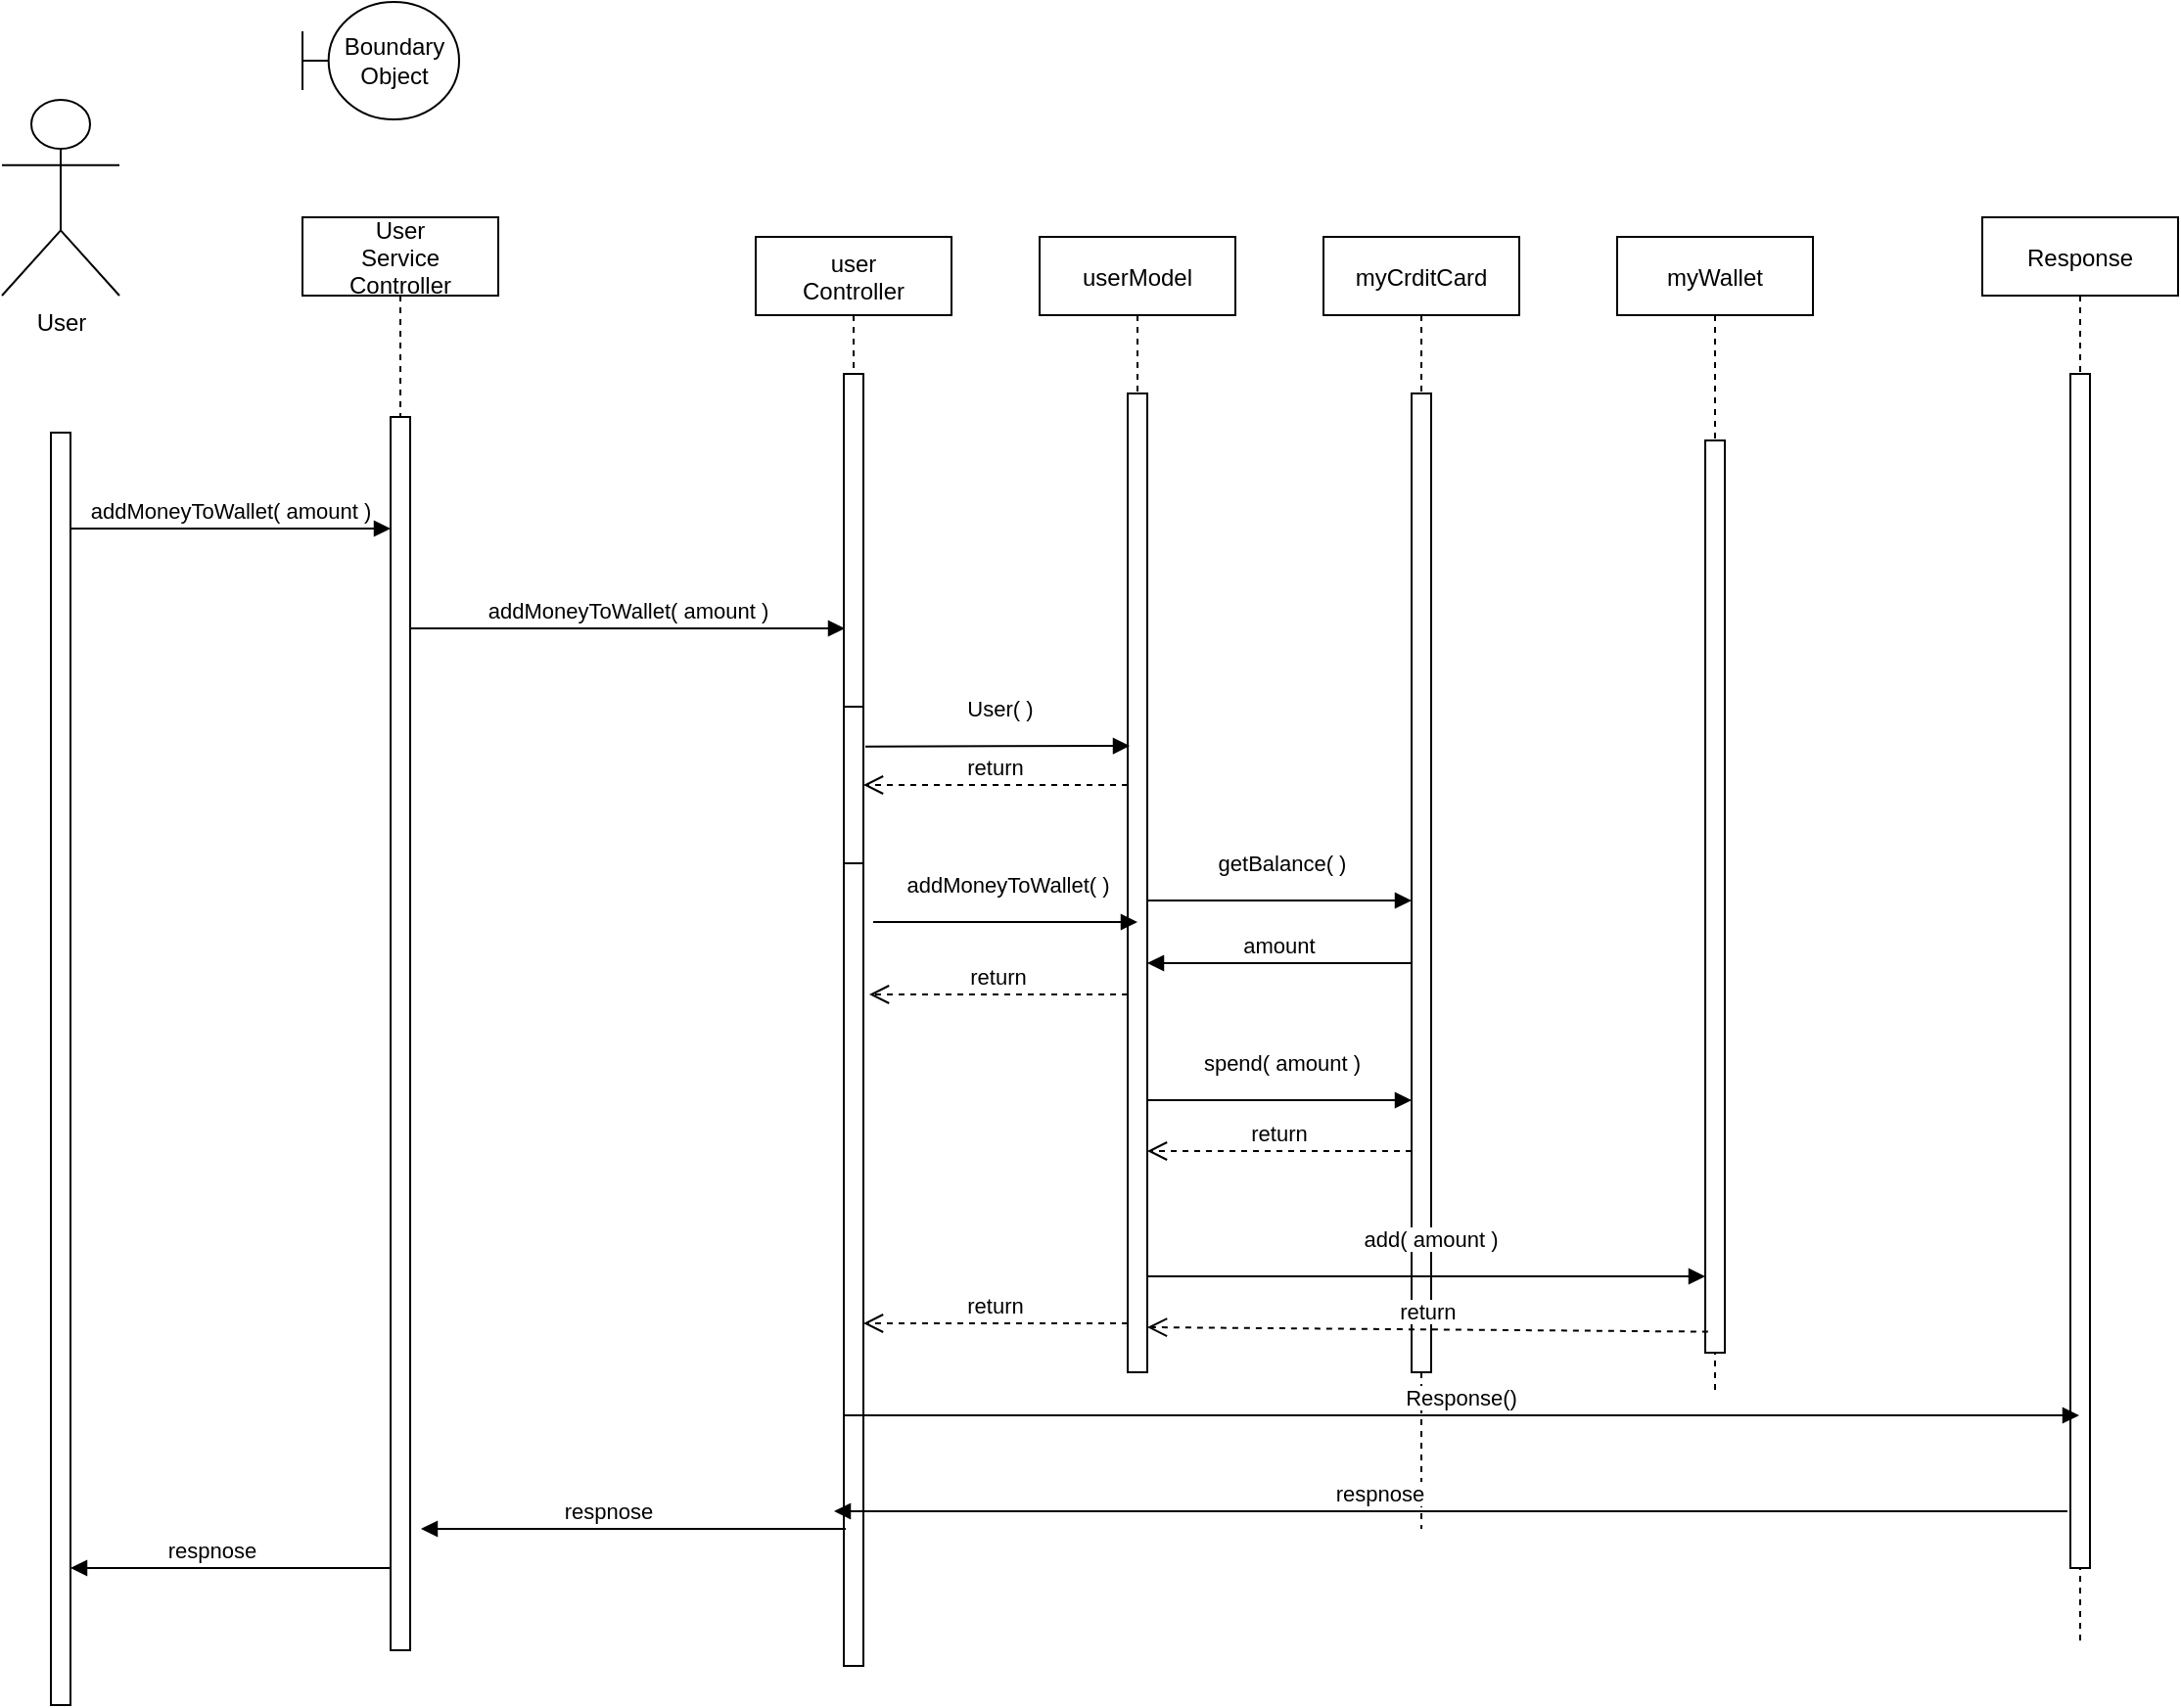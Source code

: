 <mxfile version="13.9.9" type="device" pages="2"><diagram id="kgpKYQtTHZ0yAKxKKP6v" name="Page-1"><mxGraphModel dx="1086" dy="1946" grid="1" gridSize="10" guides="1" tooltips="1" connect="1" arrows="1" fold="1" page="1" pageScale="1" pageWidth="850" pageHeight="1100" math="0" shadow="0"><root><mxCell id="0"/><mxCell id="1" parent="0"/><mxCell id="3nuBFxr9cyL0pnOWT2aG-1" value="user&#10;Controller" style="shape=umlLifeline;perimeter=lifelinePerimeter;container=1;collapsible=0;recursiveResize=0;rounded=0;shadow=0;strokeWidth=1;" parent="1" vertex="1"><mxGeometry x="490" y="90" width="100" height="730" as="geometry"/></mxCell><mxCell id="3nuBFxr9cyL0pnOWT2aG-2" value="" style="points=[];perimeter=orthogonalPerimeter;rounded=0;shadow=0;strokeWidth=1;" parent="3nuBFxr9cyL0pnOWT2aG-1" vertex="1"><mxGeometry x="45" y="70" width="10" height="660" as="geometry"/></mxCell><mxCell id="3nuBFxr9cyL0pnOWT2aG-4" value="" style="points=[];perimeter=orthogonalPerimeter;rounded=0;shadow=0;strokeWidth=1;" parent="3nuBFxr9cyL0pnOWT2aG-1" vertex="1"><mxGeometry x="45" y="240" width="10" height="80" as="geometry"/></mxCell><mxCell id="3nuBFxr9cyL0pnOWT2aG-5" value="userModel" style="shape=umlLifeline;perimeter=lifelinePerimeter;container=1;collapsible=0;recursiveResize=0;rounded=0;shadow=0;strokeWidth=1;" parent="1" vertex="1"><mxGeometry x="635" y="90" width="100" height="580" as="geometry"/></mxCell><mxCell id="3nuBFxr9cyL0pnOWT2aG-6" value="" style="points=[];perimeter=orthogonalPerimeter;rounded=0;shadow=0;strokeWidth=1;" parent="3nuBFxr9cyL0pnOWT2aG-5" vertex="1"><mxGeometry x="45" y="80" width="10" height="500" as="geometry"/></mxCell><mxCell id="3nuBFxr9cyL0pnOWT2aG-7" value="return" style="verticalAlign=bottom;endArrow=open;dashed=1;endSize=8;exitX=0;exitY=0.95;shadow=0;strokeWidth=1;" parent="1" source="3nuBFxr9cyL0pnOWT2aG-6" target="3nuBFxr9cyL0pnOWT2aG-2" edge="1"><mxGeometry relative="1" as="geometry"><mxPoint x="585" y="246" as="targetPoint"/></mxGeometry></mxCell><mxCell id="P_Fx4QpDC0vZmaNdbUcn-1" value="User" style="shape=umlActor;verticalLabelPosition=bottom;verticalAlign=top;html=1;outlineConnect=0;" parent="1" vertex="1"><mxGeometry x="105" y="20" width="60" height="100" as="geometry"/></mxCell><mxCell id="P_Fx4QpDC0vZmaNdbUcn-9" value="User( )" style="verticalAlign=bottom;endArrow=block;shadow=0;strokeWidth=1;exitX=1;exitY=0.254;exitDx=0;exitDy=0;exitPerimeter=0;" parent="1" edge="1"><mxGeometry x="0.019" y="10" relative="1" as="geometry"><mxPoint x="546" y="350.32" as="sourcePoint"/><mxPoint x="681" y="350" as="targetPoint"/><mxPoint as="offset"/></mxGeometry></mxCell><mxCell id="P_Fx4QpDC0vZmaNdbUcn-11" value="return" style="verticalAlign=bottom;endArrow=open;dashed=1;endSize=8;shadow=0;strokeWidth=1;entryX=1;entryY=0.5;entryDx=0;entryDy=0;entryPerimeter=0;" parent="1" source="3nuBFxr9cyL0pnOWT2aG-6" target="3nuBFxr9cyL0pnOWT2aG-4" edge="1"><mxGeometry relative="1" as="geometry"><mxPoint x="550" y="370" as="targetPoint"/><mxPoint x="675" y="370.0" as="sourcePoint"/></mxGeometry></mxCell><mxCell id="P_Fx4QpDC0vZmaNdbUcn-12" value="myCrditCard" style="shape=umlLifeline;perimeter=lifelinePerimeter;container=1;collapsible=0;recursiveResize=0;rounded=0;shadow=0;strokeWidth=1;" parent="1" vertex="1"><mxGeometry x="780" y="90" width="100" height="660" as="geometry"/></mxCell><mxCell id="P_Fx4QpDC0vZmaNdbUcn-13" value="" style="points=[];perimeter=orthogonalPerimeter;rounded=0;shadow=0;strokeWidth=1;" parent="P_Fx4QpDC0vZmaNdbUcn-12" vertex="1"><mxGeometry x="45" y="80" width="10" height="500" as="geometry"/></mxCell><mxCell id="P_Fx4QpDC0vZmaNdbUcn-14" value="spend( amount )" style="verticalAlign=bottom;endArrow=block;shadow=0;strokeWidth=1;" parent="1" edge="1"><mxGeometry x="0.019" y="10" relative="1" as="geometry"><mxPoint x="690" y="531" as="sourcePoint"/><mxPoint x="825" y="531" as="targetPoint"/><Array as="points"><mxPoint x="720" y="531"/></Array><mxPoint as="offset"/></mxGeometry></mxCell><mxCell id="P_Fx4QpDC0vZmaNdbUcn-15" value="return" style="verticalAlign=bottom;endArrow=open;dashed=1;endSize=8;shadow=0;strokeWidth=1;" parent="1" edge="1"><mxGeometry relative="1" as="geometry"><mxPoint x="690" y="557" as="targetPoint"/><mxPoint x="825" y="557" as="sourcePoint"/></mxGeometry></mxCell><mxCell id="P_Fx4QpDC0vZmaNdbUcn-16" value="getBalance( )" style="verticalAlign=bottom;endArrow=block;shadow=0;strokeWidth=1;" parent="1" target="P_Fx4QpDC0vZmaNdbUcn-13" edge="1"><mxGeometry x="0.019" y="10" relative="1" as="geometry"><mxPoint x="690" y="429" as="sourcePoint"/><mxPoint x="825" y="429" as="targetPoint"/><Array as="points"><mxPoint x="720" y="429"/></Array><mxPoint as="offset"/></mxGeometry></mxCell><mxCell id="P_Fx4QpDC0vZmaNdbUcn-19" value="amount" style="verticalAlign=bottom;endArrow=block;entryX=1;entryY=0;shadow=0;strokeWidth=1;" parent="1" edge="1"><mxGeometry relative="1" as="geometry"><mxPoint x="825.0" y="461" as="sourcePoint"/><mxPoint x="690" y="461" as="targetPoint"/></mxGeometry></mxCell><mxCell id="P_Fx4QpDC0vZmaNdbUcn-20" value="myWallet" style="shape=umlLifeline;perimeter=lifelinePerimeter;container=1;collapsible=0;recursiveResize=0;rounded=0;shadow=0;strokeWidth=1;" parent="1" vertex="1"><mxGeometry x="930" y="90" width="100" height="590" as="geometry"/></mxCell><mxCell id="P_Fx4QpDC0vZmaNdbUcn-21" value="" style="points=[];perimeter=orthogonalPerimeter;rounded=0;shadow=0;strokeWidth=1;" parent="P_Fx4QpDC0vZmaNdbUcn-20" vertex="1"><mxGeometry x="45" y="104" width="10" height="466" as="geometry"/></mxCell><mxCell id="P_Fx4QpDC0vZmaNdbUcn-22" value="add( amount )" style="verticalAlign=bottom;endArrow=block;shadow=0;strokeWidth=1;" parent="1" target="P_Fx4QpDC0vZmaNdbUcn-21" edge="1"><mxGeometry x="0.019" y="10" relative="1" as="geometry"><mxPoint x="690" y="621" as="sourcePoint"/><mxPoint x="970" y="621" as="targetPoint"/><Array as="points"><mxPoint x="720" y="621"/></Array><mxPoint as="offset"/></mxGeometry></mxCell><mxCell id="P_Fx4QpDC0vZmaNdbUcn-23" value="return" style="verticalAlign=bottom;endArrow=open;dashed=1;endSize=8;shadow=0;strokeWidth=1;exitX=0.143;exitY=0.977;exitDx=0;exitDy=0;exitPerimeter=0;" parent="1" source="P_Fx4QpDC0vZmaNdbUcn-21" edge="1"><mxGeometry relative="1" as="geometry"><mxPoint x="690" y="647" as="targetPoint"/><mxPoint x="970" y="647" as="sourcePoint"/></mxGeometry></mxCell><mxCell id="P_Fx4QpDC0vZmaNdbUcn-24" value="addMoneyToWallet( )" style="verticalAlign=bottom;endArrow=block;shadow=0;strokeWidth=1;" parent="1" edge="1"><mxGeometry x="0.019" y="10" relative="1" as="geometry"><mxPoint x="550" y="440.0" as="sourcePoint"/><mxPoint x="685" y="440.0" as="targetPoint"/><Array as="points"><mxPoint x="580" y="440"/></Array><mxPoint as="offset"/></mxGeometry></mxCell><mxCell id="P_Fx4QpDC0vZmaNdbUcn-25" value="return" style="verticalAlign=bottom;endArrow=open;dashed=1;endSize=8;shadow=0;strokeWidth=1;" parent="1" source="3nuBFxr9cyL0pnOWT2aG-6" edge="1"><mxGeometry relative="1" as="geometry"><mxPoint x="548" y="477" as="targetPoint"/><mxPoint x="675" y="480.0" as="sourcePoint"/></mxGeometry></mxCell><mxCell id="u4yK2SSvBHyrh7-vpNRl-1" value="User&#10;Service&#10;Controller" style="shape=umlLifeline;perimeter=lifelinePerimeter;container=1;collapsible=0;recursiveResize=0;rounded=0;shadow=0;strokeWidth=1;" parent="1" vertex="1"><mxGeometry x="258.5" y="80" width="100" height="690" as="geometry"/></mxCell><mxCell id="u4yK2SSvBHyrh7-vpNRl-2" value="" style="points=[];perimeter=orthogonalPerimeter;rounded=0;shadow=0;strokeWidth=1;" parent="u4yK2SSvBHyrh7-vpNRl-1" vertex="1"><mxGeometry x="45" y="102" width="10" height="630" as="geometry"/></mxCell><mxCell id="u4yK2SSvBHyrh7-vpNRl-3" value="Boundary Object" style="shape=umlBoundary;whiteSpace=wrap;html=1;" parent="1" vertex="1"><mxGeometry x="258.5" y="-30" width="80" height="60" as="geometry"/></mxCell><mxCell id="u4yK2SSvBHyrh7-vpNRl-4" value="addMoneyToWallet( amount )" style="verticalAlign=bottom;endArrow=block;shadow=0;strokeWidth=1;" parent="1" edge="1"><mxGeometry relative="1" as="geometry"><mxPoint x="140" y="239" as="sourcePoint"/><mxPoint x="303.5" y="239" as="targetPoint"/><Array as="points"><mxPoint x="290" y="239"/></Array></mxGeometry></mxCell><mxCell id="u4yK2SSvBHyrh7-vpNRl-5" value="addMoneyToWallet( amount )" style="verticalAlign=bottom;endArrow=block;shadow=0;strokeWidth=1;" parent="1" edge="1"><mxGeometry relative="1" as="geometry"><mxPoint x="314" y="290" as="sourcePoint"/><mxPoint x="535.5" y="290" as="targetPoint"/></mxGeometry></mxCell><mxCell id="u4yK2SSvBHyrh7-vpNRl-6" value="respnose" style="verticalAlign=bottom;endArrow=block;shadow=0;strokeWidth=1;" parent="1" edge="1"><mxGeometry x="0.115" relative="1" as="geometry"><mxPoint x="536" y="750" as="sourcePoint"/><mxPoint x="319" y="750" as="targetPoint"/><Array as="points"/><mxPoint as="offset"/></mxGeometry></mxCell><mxCell id="u4yK2SSvBHyrh7-vpNRl-7" value="respnose" style="verticalAlign=bottom;endArrow=block;shadow=0;strokeWidth=1;" parent="1" edge="1"><mxGeometry x="0.115" relative="1" as="geometry"><mxPoint x="303.5" y="770.0" as="sourcePoint"/><mxPoint x="140" y="770.0" as="targetPoint"/><Array as="points"/><mxPoint as="offset"/></mxGeometry></mxCell><mxCell id="u4yK2SSvBHyrh7-vpNRl-8" value="" style="points=[];perimeter=orthogonalPerimeter;rounded=0;shadow=0;strokeWidth=1;" parent="1" vertex="1"><mxGeometry x="130" y="190" width="10" height="650" as="geometry"/></mxCell><mxCell id="u4yK2SSvBHyrh7-vpNRl-10" value="Response" style="shape=umlLifeline;perimeter=lifelinePerimeter;container=1;collapsible=0;recursiveResize=0;rounded=0;shadow=0;strokeWidth=1;" parent="1" vertex="1"><mxGeometry x="1116.5" y="80" width="100" height="730" as="geometry"/></mxCell><mxCell id="u4yK2SSvBHyrh7-vpNRl-11" value="" style="points=[];perimeter=orthogonalPerimeter;rounded=0;shadow=0;strokeWidth=1;" parent="u4yK2SSvBHyrh7-vpNRl-10" vertex="1"><mxGeometry x="45" y="80" width="10" height="610" as="geometry"/></mxCell><mxCell id="u4yK2SSvBHyrh7-vpNRl-12" value="Response()" style="verticalAlign=bottom;endArrow=block;shadow=0;strokeWidth=1;" parent="1" target="u4yK2SSvBHyrh7-vpNRl-10" edge="1"><mxGeometry relative="1" as="geometry"><mxPoint x="534.5" y="692" as="sourcePoint"/><mxPoint x="1214" y="692.0" as="targetPoint"/><Array as="points"/></mxGeometry></mxCell><mxCell id="u4yK2SSvBHyrh7-vpNRl-13" value="respnose" style="verticalAlign=bottom;endArrow=block;shadow=0;strokeWidth=1;" parent="1" edge="1"><mxGeometry x="0.115" relative="1" as="geometry"><mxPoint x="1160" y="741" as="sourcePoint"/><mxPoint x="530" y="741" as="targetPoint"/><Array as="points"><mxPoint x="1020" y="741"/></Array><mxPoint as="offset"/></mxGeometry></mxCell></root></mxGraphModel></diagram><diagram id="BMg_zHdkwOHJyO0khz0o" name="Page-2"><mxGraphModel dx="2031" dy="1231" grid="1" gridSize="10" guides="1" tooltips="1" connect="1" arrows="1" fold="1" page="1" pageScale="1" pageWidth="850" pageHeight="1100" math="0" shadow="0"><root><mxCell id="iFF7o5fwHe1Kt-AfPkEX-0"/><mxCell id="iFF7o5fwHe1Kt-AfPkEX-1" parent="iFF7o5fwHe1Kt-AfPkEX-0"/><mxCell id="CKuaNH0S1c1UGfggQY8D-46" value="" style="fontStyle=1;align=center;verticalAlign=top;childLayout=stackLayout;horizontal=1;horizontalStack=0;resizeParent=1;resizeParentMax=0;resizeLast=0;marginBottom=0;" vertex="1" parent="iFF7o5fwHe1Kt-AfPkEX-1"><mxGeometry x="140" y="330" width="720" height="488" as="geometry"/></mxCell><mxCell id="CKuaNH0S1c1UGfggQY8D-49" value="" style="line;strokeWidth=1;fillColor=none;align=left;verticalAlign=middle;spacingTop=-1;spacingLeft=3;spacingRight=3;rotatable=0;labelPosition=right;points=[];portConstraint=eastwest;" vertex="1" parent="CKuaNH0S1c1UGfggQY8D-46"><mxGeometry width="720" height="8" as="geometry"/></mxCell><mxCell id="CKuaNH0S1c1UGfggQY8D-51" value="op1 =1&amp;nbsp;" style="html=1;align=left;spacingLeft=4;verticalAlign=top;strokeColor=none;fillColor=none;" vertex="1" parent="CKuaNH0S1c1UGfggQY8D-46"><mxGeometry y="8" width="720" height="372" as="geometry"/></mxCell><mxCell id="CKuaNH0S1c1UGfggQY8D-52" value="" style="line;strokeWidth=1;fillColor=none;align=left;verticalAlign=middle;spacingTop=-1;spacingLeft=3;spacingRight=3;rotatable=0;labelPosition=right;points=[];portConstraint=eastwest;" vertex="1" parent="CKuaNH0S1c1UGfggQY8D-46"><mxGeometry y="380" width="720" height="8" as="geometry"/></mxCell><mxCell id="CKuaNH0S1c1UGfggQY8D-54" value="op =2&amp;nbsp;" style="html=1;align=left;spacingLeft=4;verticalAlign=top;strokeColor=none;fillColor=none;" vertex="1" parent="CKuaNH0S1c1UGfggQY8D-46"><mxGeometry y="388" width="720" height="100" as="geometry"/></mxCell><mxCell id="CKuaNH0S1c1UGfggQY8D-56" value="return" style="verticalAlign=bottom;endArrow=open;dashed=1;endSize=8;shadow=0;strokeWidth=1;exitX=0.143;exitY=0.977;exitDx=0;exitDy=0;exitPerimeter=0;" edge="1" parent="CKuaNH0S1c1UGfggQY8D-46"><mxGeometry relative="1" as="geometry"><mxPoint x="89.81" y="460.0" as="targetPoint"/><mxPoint x="516.43" y="460.0" as="sourcePoint"/></mxGeometry></mxCell><mxCell id="CKuaNH0S1c1UGfggQY8D-22" value="setState( -1 )" style="verticalAlign=bottom;endArrow=block;shadow=0;strokeWidth=1;" edge="1" parent="CKuaNH0S1c1UGfggQY8D-46"><mxGeometry x="0.019" y="10" relative="1" as="geometry"><mxPoint x="89.81" y="437.71" as="sourcePoint"/><mxPoint x="515" y="437.71" as="targetPoint"/><Array as="points"><mxPoint x="270" y="437.71"/></Array><mxPoint as="offset"/></mxGeometry></mxCell><mxCell id="CKuaNH0S1c1UGfggQY8D-0" value="Admin" style="shape=umlLifeline;perimeter=lifelinePerimeter;container=1;collapsible=0;recursiveResize=0;rounded=0;shadow=0;strokeWidth=1;" vertex="1" parent="iFF7o5fwHe1Kt-AfPkEX-1"><mxGeometry x="180" y="30" width="100" height="840" as="geometry"/></mxCell><mxCell id="CKuaNH0S1c1UGfggQY8D-1" value="" style="points=[];perimeter=orthogonalPerimeter;rounded=0;shadow=0;strokeWidth=1;" vertex="1" parent="CKuaNH0S1c1UGfggQY8D-0"><mxGeometry x="45" y="70" width="10" height="770" as="geometry"/></mxCell><mxCell id="CKuaNH0S1c1UGfggQY8D-2" value="showRefund( )" style="verticalAlign=bottom;startArrow=oval;endArrow=block;startSize=8;shadow=0;strokeWidth=1;spacing=2;" edge="1" parent="CKuaNH0S1c1UGfggQY8D-0"><mxGeometry x="-0.111" y="10" relative="1" as="geometry"><mxPoint x="-90" y="55" as="sourcePoint"/><mxPoint as="offset"/><mxPoint x="45" y="55" as="targetPoint"/></mxGeometry></mxCell><mxCell id="CKuaNH0S1c1UGfggQY8D-3" value="" style="points=[];perimeter=orthogonalPerimeter;rounded=0;shadow=0;strokeWidth=1;" vertex="1" parent="CKuaNH0S1c1UGfggQY8D-0"><mxGeometry x="45" y="260" width="10" height="80" as="geometry"/></mxCell><mxCell id="CKuaNH0S1c1UGfggQY8D-4" value="myWallet" style="shape=umlLifeline;perimeter=lifelinePerimeter;container=1;collapsible=0;recursiveResize=0;rounded=0;shadow=0;strokeWidth=1;" vertex="1" parent="iFF7o5fwHe1Kt-AfPkEX-1"><mxGeometry x="325" y="350" width="100" height="350" as="geometry"/></mxCell><mxCell id="CKuaNH0S1c1UGfggQY8D-5" value="" style="points=[];perimeter=orthogonalPerimeter;rounded=0;shadow=0;strokeWidth=1;" vertex="1" parent="CKuaNH0S1c1UGfggQY8D-4"><mxGeometry x="45" y="80" width="10" height="240" as="geometry"/></mxCell><mxCell id="CKuaNH0S1c1UGfggQY8D-7" value="getRefundService( )" style="verticalAlign=bottom;endArrow=block;entryX=0.5;entryY=0.063;shadow=0;strokeWidth=1;entryDx=0;entryDy=0;entryPerimeter=0;" edge="1" parent="iFF7o5fwHe1Kt-AfPkEX-1"><mxGeometry x="0.019" y="10" relative="1" as="geometry"><mxPoint x="235" y="156.5" as="sourcePoint"/><mxPoint as="offset"/><mxPoint x="780" y="156.5" as="targetPoint"/></mxGeometry></mxCell><mxCell id="CKuaNH0S1c1UGfggQY8D-8" value="Admin" style="shape=umlActor;verticalLabelPosition=bottom;verticalAlign=top;html=1;outlineConnect=0;" vertex="1" parent="iFF7o5fwHe1Kt-AfPkEX-1"><mxGeometry x="20" y="120" width="60" height="100" as="geometry"/></mxCell><mxCell id="CKuaNH0S1c1UGfggQY8D-9" value="savedData" style="shape=umlLifeline;perimeter=lifelinePerimeter;container=1;collapsible=0;recursiveResize=0;rounded=0;shadow=0;strokeWidth=1;" vertex="1" parent="iFF7o5fwHe1Kt-AfPkEX-1"><mxGeometry x="730" y="60" width="100" height="790" as="geometry"/></mxCell><mxCell id="CKuaNH0S1c1UGfggQY8D-10" value="" style="points=[];perimeter=orthogonalPerimeter;rounded=0;shadow=0;strokeWidth=1;" vertex="1" parent="CKuaNH0S1c1UGfggQY8D-9"><mxGeometry x="45" y="80" width="10" height="500" as="geometry"/></mxCell><mxCell id="CKuaNH0S1c1UGfggQY8D-11" value="return" style="verticalAlign=bottom;endArrow=open;dashed=1;endSize=8;shadow=0;strokeWidth=1;" edge="1" parent="iFF7o5fwHe1Kt-AfPkEX-1"><mxGeometry relative="1" as="geometry"><mxPoint x="229.81" y="185" as="targetPoint"/><mxPoint x="775" y="185" as="sourcePoint"/><Array as="points"><mxPoint x="380" y="185"/></Array></mxGeometry></mxCell><mxCell id="CKuaNH0S1c1UGfggQY8D-14" value="Service" style="shape=umlLifeline;perimeter=lifelinePerimeter;container=1;collapsible=0;recursiveResize=0;rounded=0;shadow=0;strokeWidth=1;" vertex="1" parent="iFF7o5fwHe1Kt-AfPkEX-1"><mxGeometry x="470" y="350" width="100" height="350" as="geometry"/></mxCell><mxCell id="CKuaNH0S1c1UGfggQY8D-15" value="" style="points=[];perimeter=orthogonalPerimeter;rounded=0;shadow=0;strokeWidth=1;" vertex="1" parent="CKuaNH0S1c1UGfggQY8D-14"><mxGeometry x="45" y="70" width="10" height="261" as="geometry"/></mxCell><mxCell id="CKuaNH0S1c1UGfggQY8D-16" value="setState(1)" style="verticalAlign=bottom;endArrow=block;shadow=0;strokeWidth=1;" edge="1" parent="iFF7o5fwHe1Kt-AfPkEX-1"><mxGeometry x="0.019" y="10" relative="1" as="geometry"><mxPoint x="229.81" y="658" as="sourcePoint"/><mxPoint x="659.5" y="658" as="targetPoint"/><Array as="points"><mxPoint x="410" y="658"/></Array><mxPoint as="offset"/></mxGeometry></mxCell><mxCell id="CKuaNH0S1c1UGfggQY8D-17" value="return" style="verticalAlign=bottom;endArrow=open;dashed=1;endSize=8;shadow=0;strokeWidth=1;exitX=0.5;exitY=0.677;exitDx=0;exitDy=0;exitPerimeter=0;" edge="1" parent="iFF7o5fwHe1Kt-AfPkEX-1"><mxGeometry relative="1" as="geometry"><mxPoint x="229.81" y="684.1" as="targetPoint"/><mxPoint x="660" y="684.1" as="sourcePoint"/></mxGeometry></mxCell><mxCell id="CKuaNH0S1c1UGfggQY8D-20" value="serviceStatePair" style="shape=umlLifeline;perimeter=lifelinePerimeter;container=1;collapsible=0;recursiveResize=0;rounded=0;shadow=0;strokeWidth=1;" vertex="1" parent="iFF7o5fwHe1Kt-AfPkEX-1"><mxGeometry x="610" y="240" width="100" height="580" as="geometry"/></mxCell><mxCell id="CKuaNH0S1c1UGfggQY8D-21" value="" style="points=[];perimeter=orthogonalPerimeter;rounded=0;shadow=0;strokeWidth=1;" vertex="1" parent="CKuaNH0S1c1UGfggQY8D-20"><mxGeometry x="45" y="104" width="10" height="456" as="geometry"/></mxCell><mxCell id="CKuaNH0S1c1UGfggQY8D-24" value="add( cost )" style="verticalAlign=bottom;endArrow=block;shadow=0;strokeWidth=1;" edge="1" parent="iFF7o5fwHe1Kt-AfPkEX-1"><mxGeometry x="0.019" y="10" relative="1" as="geometry"><mxPoint x="237" y="548.0" as="sourcePoint"/><mxPoint x="370" y="548" as="targetPoint"/><Array as="points"><mxPoint x="267" y="548"/></Array><mxPoint as="offset"/></mxGeometry></mxCell><mxCell id="CKuaNH0S1c1UGfggQY8D-25" value="return" style="verticalAlign=bottom;endArrow=open;dashed=1;endSize=8;shadow=0;strokeWidth=1;" edge="1" parent="iFF7o5fwHe1Kt-AfPkEX-1"><mxGeometry relative="1" as="geometry"><mxPoint x="235" y="580" as="targetPoint"/><mxPoint x="370" y="580" as="sourcePoint"/></mxGeometry></mxCell><mxCell id="CKuaNH0S1c1UGfggQY8D-32" value="&amp;nbsp; &amp;nbsp; &amp;nbsp;" style="html=1;align=center;spacingLeft=4;verticalAlign=top;strokeColor=none;fillColor=none;" vertex="1" parent="iFF7o5fwHe1Kt-AfPkEX-1"><mxGeometry x="55" y="280" width="740" height="25" as="geometry"/></mxCell><mxCell id="CKuaNH0S1c1UGfggQY8D-38" value="getCost( )" style="verticalAlign=bottom;endArrow=block;shadow=0;strokeWidth=1;" edge="1" parent="iFF7o5fwHe1Kt-AfPkEX-1"><mxGeometry x="0.019" y="10" relative="1" as="geometry"><mxPoint x="238" y="454.0" as="sourcePoint"/><mxPoint x="515" y="454" as="targetPoint"/><Array as="points"><mxPoint x="268" y="454"/></Array><mxPoint as="offset"/></mxGeometry></mxCell><mxCell id="CKuaNH0S1c1UGfggQY8D-43" value="cost" style="verticalAlign=bottom;endArrow=block;shadow=0;strokeWidth=1;" edge="1" parent="iFF7o5fwHe1Kt-AfPkEX-1"><mxGeometry relative="1" as="geometry"><mxPoint x="515" y="490" as="sourcePoint"/><mxPoint x="229.81" y="490" as="targetPoint"/></mxGeometry></mxCell></root></mxGraphModel></diagram></mxfile>